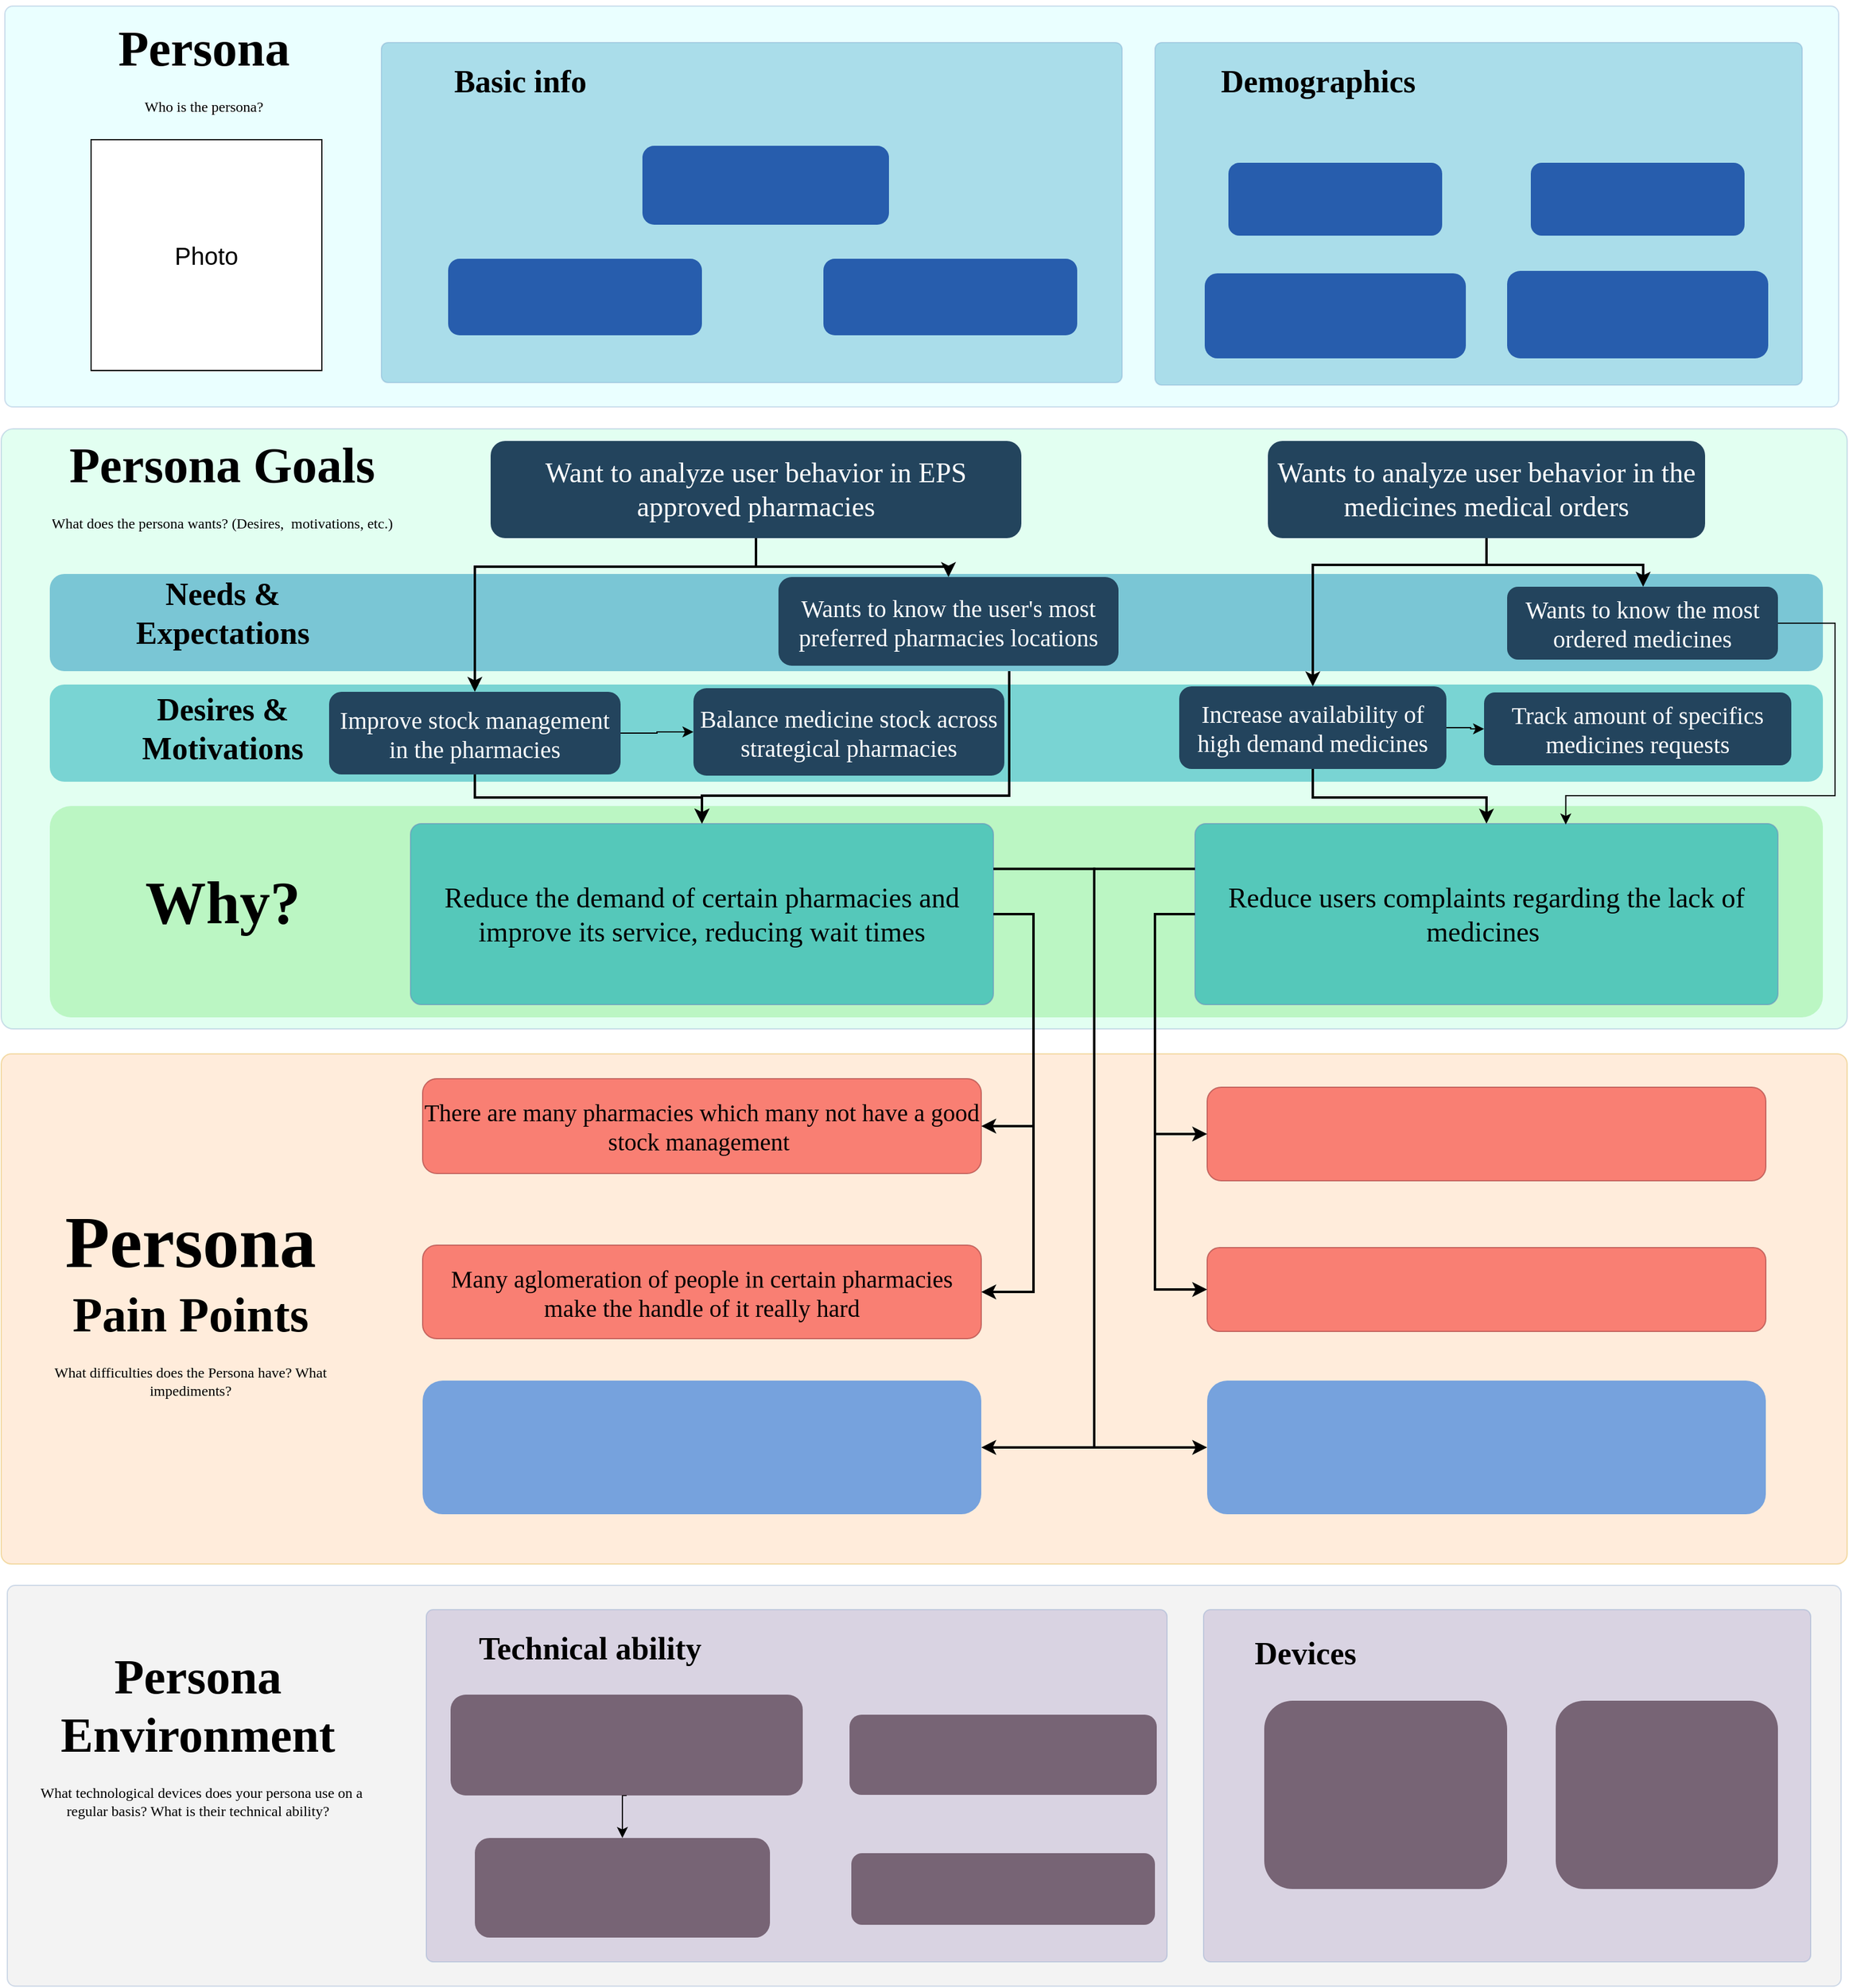 <mxfile version="28.1.0">
  <diagram id="FEKjINcDisIPV5KZee3t" name="Page-1">
    <mxGraphModel dx="790" dy="488" grid="1" gridSize="10" guides="1" tooltips="1" connect="1" arrows="1" fold="1" page="1" pageScale="1" pageWidth="827" pageHeight="1169" math="0" shadow="0">
      <root>
        <mxCell id="0" />
        <mxCell id="1" parent="0" />
        <mxCell id="aELBI8OFU14AnCiIAI6i-1" value="" style="fillColor=#B8FDFF;strokeColor=#6c8ebf;opacity=30;rounded=1;arcSize=2;" parent="1" vertex="1">
          <mxGeometry x="73" y="110" width="1510" height="330" as="geometry" />
        </mxCell>
        <mxCell id="aELBI8OFU14AnCiIAI6i-2" value="" style="fillColor=#9EFFCF;strokeColor=#6c8ebf;opacity=30;rounded=1;arcSize=2;" parent="1" vertex="1">
          <mxGeometry x="70" y="458" width="1520" height="494" as="geometry" />
        </mxCell>
        <mxCell id="aELBI8OFU14AnCiIAI6i-3" value="" style="fillColor=#81E87D;strokeColor=none;opacity=40;rounded=1;arcSize=10;" parent="1" vertex="1">
          <mxGeometry x="110" y="768.5" width="1460" height="174" as="geometry" />
        </mxCell>
        <mxCell id="aELBI8OFU14AnCiIAI6i-4" value="" style="fillColor=#12AAB5;strokeColor=none;opacity=50;rounded=1;" parent="1" vertex="1">
          <mxGeometry x="110" y="668.5" width="1460" height="80" as="geometry" />
        </mxCell>
        <mxCell id="aELBI8OFU14AnCiIAI6i-5" value="" style="fillColor=#158EBA;strokeColor=none;opacity=50;rounded=1;" parent="1" vertex="1">
          <mxGeometry x="110" y="577.5" width="1460" height="80" as="geometry" />
        </mxCell>
        <mxCell id="aELBI8OFU14AnCiIAI6i-6" value="Wants to analyze user behavior in the medicines medical orders" style="rounded=1;fillColor=#23445D;gradientColor=none;strokeColor=none;fontColor=#FFFFFF;fontStyle=0;fontFamily=Tahoma;fontSize=23;whiteSpace=wrap;" parent="1" vertex="1">
          <mxGeometry x="1113" y="468" width="360" height="80" as="geometry" />
        </mxCell>
        <mxCell id="aELBI8OFU14AnCiIAI6i-7" value="Want to analyze user behavior in EPS approved pharmacies" style="rounded=1;fillColor=#23445D;gradientColor=none;strokeColor=none;fontColor=#FFFFFF;fontStyle=0;fontFamily=Tahoma;fontSize=23;whiteSpace=wrap;" parent="1" vertex="1">
          <mxGeometry x="473" y="468" width="437" height="80" as="geometry" />
        </mxCell>
        <mxCell id="aELBI8OFU14AnCiIAI6i-8" value="" style="edgeStyle=orthogonalEdgeStyle;rounded=0;html=1;jettySize=auto;orthogonalLoop=1;" parent="1" source="aELBI8OFU14AnCiIAI6i-9" target="aELBI8OFU14AnCiIAI6i-10" edge="1">
          <mxGeometry relative="1" as="geometry" />
        </mxCell>
        <mxCell id="aELBI8OFU14AnCiIAI6i-9" value="Improve stock management in the pharmacies" style="rounded=1;fillColor=#23445D;gradientColor=none;strokeColor=none;fontColor=#FFFFFF;fontStyle=0;fontFamily=Tahoma;fontSize=20;whiteSpace=wrap;" parent="1" vertex="1">
          <mxGeometry x="340" y="674.5" width="240" height="68" as="geometry" />
        </mxCell>
        <mxCell id="aELBI8OFU14AnCiIAI6i-10" value="Balance medicine stock across strategical pharmacies" style="rounded=1;fillColor=#23445D;gradientColor=none;strokeColor=none;fontColor=#FFFFFF;fontStyle=0;fontFamily=Tahoma;fontSize=20;whiteSpace=wrap;" parent="1" vertex="1">
          <mxGeometry x="640" y="671.5" width="256" height="72" as="geometry" />
        </mxCell>
        <mxCell id="aELBI8OFU14AnCiIAI6i-11" value="Wants to know the user&#39;s most preferred pharmacies locations" style="rounded=1;fillColor=#23445D;gradientColor=none;strokeColor=none;fontColor=#FFFFFF;fontStyle=0;fontFamily=Tahoma;fontSize=20;whiteSpace=wrap;" parent="1" vertex="1">
          <mxGeometry x="710" y="580" width="280" height="73" as="geometry" />
        </mxCell>
        <mxCell id="URBacpaCe1M2qzBG3RH--4" value="" style="edgeStyle=orthogonalEdgeStyle;rounded=0;orthogonalLoop=1;jettySize=auto;html=1;" edge="1" parent="1" source="aELBI8OFU14AnCiIAI6i-12" target="URBacpaCe1M2qzBG3RH--1">
          <mxGeometry relative="1" as="geometry" />
        </mxCell>
        <mxCell id="aELBI8OFU14AnCiIAI6i-12" value="Increase availability of high demand medicines" style="rounded=1;fillColor=#23445D;gradientColor=none;strokeColor=none;fontColor=#FFFFFF;fontStyle=0;fontFamily=Tahoma;fontSize=20;whiteSpace=wrap;" parent="1" vertex="1">
          <mxGeometry x="1040" y="670" width="220" height="68" as="geometry" />
        </mxCell>
        <mxCell id="aELBI8OFU14AnCiIAI6i-13" value="Wants to know the most ordered medicines" style="rounded=1;fillColor=#23445D;gradientColor=none;strokeColor=none;fontColor=#FFFFFF;fontStyle=0;fontFamily=Tahoma;fontSize=20;whiteSpace=wrap;" parent="1" vertex="1">
          <mxGeometry x="1310" y="588" width="223" height="60" as="geometry" />
        </mxCell>
        <mxCell id="aELBI8OFU14AnCiIAI6i-14" value="" style="edgeStyle=elbowEdgeStyle;elbow=vertical;strokeWidth=2;rounded=0;entryX=0.5;entryY=0;exitX=0.5;exitY=1;" parent="1" source="aELBI8OFU14AnCiIAI6i-7" target="aELBI8OFU14AnCiIAI6i-9" edge="1">
          <mxGeometry x="-33" y="267.5" width="100" height="100" as="geometry">
            <mxPoint x="-33" y="367.5" as="sourcePoint" />
            <mxPoint x="472" y="587.5" as="targetPoint" />
            <Array as="points">
              <mxPoint x="560" y="571.5" />
            </Array>
          </mxGeometry>
        </mxCell>
        <mxCell id="aELBI8OFU14AnCiIAI6i-15" value="" style="edgeStyle=elbowEdgeStyle;elbow=vertical;strokeWidth=2;rounded=0;entryX=0.5;entryY=0;exitX=0.5;exitY=1;" parent="1" source="aELBI8OFU14AnCiIAI6i-7" target="aELBI8OFU14AnCiIAI6i-11" edge="1">
          <mxGeometry x="-33" y="267.5" width="100" height="100" as="geometry">
            <mxPoint x="-33" y="367.5" as="sourcePoint" />
            <mxPoint x="822" y="587.5" as="targetPoint" />
            <Array as="points">
              <mxPoint x="647" y="571.5" />
            </Array>
          </mxGeometry>
        </mxCell>
        <mxCell id="aELBI8OFU14AnCiIAI6i-16" value="" style="edgeStyle=elbowEdgeStyle;elbow=vertical;strokeWidth=2;rounded=0;exitX=0.5;exitY=1;" parent="1" source="aELBI8OFU14AnCiIAI6i-6" target="aELBI8OFU14AnCiIAI6i-12" edge="1">
          <mxGeometry x="-187" y="267.5" width="100" height="100" as="geometry">
            <mxPoint x="-187" y="367.5" as="sourcePoint" />
            <mxPoint x="-87" y="267.5" as="targetPoint" />
            <Array as="points">
              <mxPoint x="1150" y="570" />
              <mxPoint x="1230" y="570" />
              <mxPoint x="1220" y="560" />
              <mxPoint x="1230" y="561.5" />
            </Array>
          </mxGeometry>
        </mxCell>
        <mxCell id="aELBI8OFU14AnCiIAI6i-17" value="" style="edgeStyle=elbowEdgeStyle;elbow=vertical;strokeWidth=2;rounded=0;exitX=0.5;exitY=1;" parent="1" source="aELBI8OFU14AnCiIAI6i-6" target="aELBI8OFU14AnCiIAI6i-13" edge="1">
          <mxGeometry x="-187" y="267.5" width="100" height="100" as="geometry">
            <mxPoint x="-187" y="367.5" as="sourcePoint" />
            <mxPoint x="-87" y="267.5" as="targetPoint" />
            <Array as="points">
              <mxPoint x="1422" y="570" />
              <mxPoint x="1400" y="570" />
              <mxPoint x="1310" y="561.5" />
            </Array>
          </mxGeometry>
        </mxCell>
        <mxCell id="aELBI8OFU14AnCiIAI6i-18" value="&lt;h1&gt;&lt;font style=&quot;font-size: 41px&quot;&gt;Persona Goals&lt;/font&gt;&lt;/h1&gt;&lt;p&gt;What does the persona wants? (Desires,&amp;nbsp; motivations, etc.)&lt;/p&gt;" style="text;html=1;strokeColor=none;fillColor=none;spacing=5;spacingTop=-20;whiteSpace=wrap;overflow=hidden;rounded=0;fontFamily=Tahoma;align=center;" parent="1" vertex="1">
          <mxGeometry x="87" y="457.5" width="330" height="120" as="geometry" />
        </mxCell>
        <mxCell id="aELBI8OFU14AnCiIAI6i-19" value="&lt;h1 style=&quot;font-size: 26px;&quot;&gt;&lt;font style=&quot;font-size: 26px;&quot;&gt;Needs &amp;amp; Expectations&lt;/font&gt;&lt;/h1&gt;" style="text;html=1;strokeColor=none;fillColor=none;spacing=5;spacingTop=-20;whiteSpace=wrap;overflow=hidden;rounded=0;fontFamily=Tahoma;align=center;fontSize=26;" parent="1" vertex="1">
          <mxGeometry x="143.5" y="572" width="217" height="81" as="geometry" />
        </mxCell>
        <mxCell id="aELBI8OFU14AnCiIAI6i-20" value="&lt;h1 style=&quot;font-size: 26px&quot;&gt;&lt;font style=&quot;font-size: 26px&quot;&gt;Desires &amp;amp; Motivations&lt;/font&gt;&lt;/h1&gt;" style="text;html=1;strokeColor=none;fillColor=none;spacing=5;spacingTop=-20;whiteSpace=wrap;overflow=hidden;rounded=0;fontFamily=Tahoma;align=center;fontSize=26;" parent="1" vertex="1">
          <mxGeometry x="143.5" y="667" width="217" height="81" as="geometry" />
        </mxCell>
        <mxCell id="aELBI8OFU14AnCiIAI6i-21" value="Reduce the demand of certain pharmacies and improve its service, reducing wait times" style="rounded=1;fillColor=#12AAB5;strokeColor=#6c8ebf;fontColor=#000000;fontStyle=0;fontFamily=Tahoma;fontSize=23;labelBackgroundColor=none;opacity=60;arcSize=6;whiteSpace=wrap;" parent="1" vertex="1">
          <mxGeometry x="407" y="783" width="480" height="149" as="geometry" />
        </mxCell>
        <mxCell id="aELBI8OFU14AnCiIAI6i-22" value="&lt;h1 style=&quot;font-size: 50px;&quot;&gt;&lt;font style=&quot;font-size: 50px;&quot;&gt;Why?&lt;/font&gt;&lt;/h1&gt;" style="text;html=1;strokeColor=none;fillColor=none;spacing=5;spacingTop=-20;whiteSpace=wrap;overflow=hidden;rounded=0;fontFamily=Tahoma;align=center;fontSize=50;verticalAlign=middle;" parent="1" vertex="1">
          <mxGeometry x="144" y="772" width="217" height="170" as="geometry" />
        </mxCell>
        <mxCell id="aELBI8OFU14AnCiIAI6i-23" value="Reduce users complaints regarding the lack of medicines " style="rounded=1;fillColor=#12AAB5;strokeColor=#6c8ebf;fontColor=#000000;fontStyle=0;fontFamily=Tahoma;fontSize=23;labelBackgroundColor=none;opacity=60;arcSize=6;whiteSpace=wrap;" parent="1" vertex="1">
          <mxGeometry x="1053" y="783" width="480" height="149" as="geometry" />
        </mxCell>
        <mxCell id="aELBI8OFU14AnCiIAI6i-24" value="" style="fillColor=#FFBF87;strokeColor=#d79b00;opacity=30;rounded=1;arcSize=2;" parent="1" vertex="1">
          <mxGeometry x="70" y="972.5" width="1520" height="420" as="geometry" />
        </mxCell>
        <mxCell id="aELBI8OFU14AnCiIAI6i-25" value="&lt;h1&gt;&lt;font style=&quot;font-size: 60px&quot;&gt;Persona &lt;/font&gt;&lt;font style=&quot;font-size: 40px&quot;&gt;Pain Points&lt;/font&gt;&lt;/h1&gt;&lt;p&gt;What difficulties does the Persona have? What impediments?&lt;/p&gt;" style="text;html=1;strokeColor=none;fillColor=none;spacing=5;spacingTop=-20;whiteSpace=wrap;overflow=hidden;rounded=0;fontFamily=Tahoma;align=center;verticalAlign=middle;" parent="1" vertex="1">
          <mxGeometry x="91" y="971.5" width="270" height="420" as="geometry" />
        </mxCell>
        <mxCell id="aELBI8OFU14AnCiIAI6i-26" value="There are many pharmacies which many not have a good stock management " style="rounded=1;fillColor=#F86459;gradientColor=none;strokeColor=#B85450;fontColor=#000000;fontStyle=0;fontFamily=Tahoma;fontSize=20;whiteSpace=wrap;labelBackgroundColor=none;opacity=80;" parent="1" vertex="1">
          <mxGeometry x="417" y="993" width="460" height="78" as="geometry" />
        </mxCell>
        <mxCell id="aELBI8OFU14AnCiIAI6i-27" value="Many aglomeration of people in certain pharmacies make the handle of it really hard" style="rounded=1;fillColor=#F86459;gradientColor=none;strokeColor=#B85450;fontColor=#000000;fontStyle=0;fontFamily=Tahoma;fontSize=20;whiteSpace=wrap;labelBackgroundColor=none;opacity=80;" parent="1" vertex="1">
          <mxGeometry x="417" y="1130" width="460" height="77" as="geometry" />
        </mxCell>
        <mxCell id="aELBI8OFU14AnCiIAI6i-28" value="" style="rounded=1;fillColor=#F86459;gradientColor=none;strokeColor=#B85450;fontColor=#000000;fontStyle=0;fontFamily=Tahoma;fontSize=20;whiteSpace=wrap;labelBackgroundColor=none;opacity=80;" parent="1" vertex="1">
          <mxGeometry x="1063" y="1132" width="460" height="69" as="geometry" />
        </mxCell>
        <mxCell id="aELBI8OFU14AnCiIAI6i-29" value="" style="rounded=1;fillColor=#F86459;gradientColor=none;strokeColor=#B85450;fontColor=#000000;fontStyle=0;fontFamily=Tahoma;fontSize=20;whiteSpace=wrap;labelBackgroundColor=none;opacity=80;" parent="1" vertex="1">
          <mxGeometry x="1063" y="1000" width="460" height="77" as="geometry" />
        </mxCell>
        <mxCell id="aELBI8OFU14AnCiIAI6i-30" value="" style="edgeStyle=elbowEdgeStyle;elbow=horizontal;strokeWidth=2;rounded=0" parent="1" source="aELBI8OFU14AnCiIAI6i-21" target="aELBI8OFU14AnCiIAI6i-26" edge="1">
          <mxGeometry x="490" y="711.5" width="100" height="100" as="geometry">
            <mxPoint x="930" y="1061.5" as="sourcePoint" />
            <mxPoint x="930" y="1151.5" as="targetPoint" />
            <Array as="points">
              <mxPoint x="920" y="941.5" />
            </Array>
          </mxGeometry>
        </mxCell>
        <mxCell id="aELBI8OFU14AnCiIAI6i-31" value="" style="edgeStyle=elbowEdgeStyle;elbow=horizontal;strokeWidth=2;rounded=0;exitX=1;exitY=0.5;entryX=1;entryY=0.5;" parent="1" source="aELBI8OFU14AnCiIAI6i-21" target="aELBI8OFU14AnCiIAI6i-27" edge="1">
          <mxGeometry x="510" y="731.5" width="100" height="100" as="geometry">
            <mxPoint x="900.0" y="877.5" as="sourcePoint" />
            <mxPoint x="897" y="1041.5" as="targetPoint" />
            <Array as="points">
              <mxPoint x="920" y="1001.5" />
            </Array>
          </mxGeometry>
        </mxCell>
        <mxCell id="aELBI8OFU14AnCiIAI6i-32" value="" style="edgeStyle=orthogonalEdgeStyle;elbow=horizontal;strokeWidth=2;rounded=0;exitX=1;exitY=0.25;entryX=0;entryY=0.5;" parent="1" source="aELBI8OFU14AnCiIAI6i-21" target="aELBI8OFU14AnCiIAI6i-41" edge="1">
          <mxGeometry x="530" y="761.5" width="100" height="100" as="geometry">
            <mxPoint x="1680" y="911.5" as="sourcePoint" />
            <mxPoint x="877.143" y="1318.214" as="targetPoint" />
            <Array as="points">
              <mxPoint x="970" y="819.5" />
              <mxPoint x="970" y="1296.5" />
            </Array>
          </mxGeometry>
        </mxCell>
        <mxCell id="aELBI8OFU14AnCiIAI6i-33" value="" style="edgeStyle=orthogonalEdgeStyle;elbow=horizontal;strokeWidth=2;rounded=0;entryX=1;entryY=0.5;exitX=0;exitY=0.25;" parent="1" source="aELBI8OFU14AnCiIAI6i-23" target="aELBI8OFU14AnCiIAI6i-40" edge="1">
          <mxGeometry x="540" y="771.5" width="100" height="100" as="geometry">
            <mxPoint x="1660" y="858.5" as="sourcePoint" />
            <mxPoint x="1062.857" y="1316.786" as="targetPoint" />
            <Array as="points">
              <mxPoint x="970" y="819.5" />
              <mxPoint x="970" y="1296.5" />
            </Array>
          </mxGeometry>
        </mxCell>
        <mxCell id="aELBI8OFU14AnCiIAI6i-34" value="" style="edgeStyle=elbowEdgeStyle;elbow=horizontal;strokeWidth=2;rounded=0;entryX=0;entryY=0.5;exitX=0;exitY=0.5;" parent="1" source="aELBI8OFU14AnCiIAI6i-23" target="aELBI8OFU14AnCiIAI6i-29" edge="1">
          <mxGeometry x="580" y="811.5" width="100" height="100" as="geometry">
            <mxPoint x="1063" y="868.214" as="sourcePoint" />
            <mxPoint x="1073" y="1146.786" as="targetPoint" />
            <Array as="points">
              <mxPoint x="1020" y="1011.5" />
            </Array>
          </mxGeometry>
        </mxCell>
        <mxCell id="aELBI8OFU14AnCiIAI6i-35" value="" style="edgeStyle=elbowEdgeStyle;elbow=horizontal;strokeWidth=2;rounded=0;entryX=0;entryY=0.5;exitX=0;exitY=0.5;" parent="1" source="aELBI8OFU14AnCiIAI6i-23" target="aELBI8OFU14AnCiIAI6i-28" edge="1">
          <mxGeometry x="590" y="821.5" width="100" height="100" as="geometry">
            <mxPoint x="1063" y="868.214" as="sourcePoint" />
            <mxPoint x="1073" y="1086.786" as="targetPoint" />
            <Array as="points">
              <mxPoint x="1020" y="971.5" />
            </Array>
          </mxGeometry>
        </mxCell>
        <mxCell id="aELBI8OFU14AnCiIAI6i-37" value="" style="edgeStyle=elbowEdgeStyle;elbow=vertical;strokeWidth=2;rounded=0;entryX=0.5;entryY=0;exitX=0.5;exitY=1;" parent="1" source="aELBI8OFU14AnCiIAI6i-12" target="aELBI8OFU14AnCiIAI6i-23" edge="1">
          <mxGeometry x="630" y="861.5" width="100" height="100" as="geometry">
            <mxPoint x="1478.471" y="657.676" as="sourcePoint" />
            <mxPoint x="1303.176" y="792.971" as="targetPoint" />
            <Array as="points">
              <mxPoint x="1420" y="761.5" />
              <mxPoint x="1390" y="771.5" />
            </Array>
          </mxGeometry>
        </mxCell>
        <mxCell id="aELBI8OFU14AnCiIAI6i-38" value="" style="edgeStyle=elbowEdgeStyle;elbow=vertical;strokeWidth=2;rounded=0;entryX=0.5;entryY=0;exitX=0.5;exitY=1;" parent="1" source="aELBI8OFU14AnCiIAI6i-9" target="aELBI8OFU14AnCiIAI6i-21" edge="1">
          <mxGeometry x="-18" y="985.5" width="100" height="100" as="geometry">
            <mxPoint x="470" y="771.5" as="sourcePoint" />
            <mxPoint x="645" y="907.5" as="targetPoint" />
            <Array as="points">
              <mxPoint x="570" y="761.5" />
              <mxPoint x="742" y="895.5" />
            </Array>
          </mxGeometry>
        </mxCell>
        <mxCell id="aELBI8OFU14AnCiIAI6i-39" value="" style="edgeStyle=elbowEdgeStyle;elbow=vertical;strokeWidth=2;rounded=0;entryX=0.5;entryY=0;" parent="1" source="aELBI8OFU14AnCiIAI6i-5" target="aELBI8OFU14AnCiIAI6i-21" edge="1">
          <mxGeometry x="-27" y="960" width="100" height="100" as="geometry">
            <mxPoint x="821" y="756" as="sourcePoint" />
            <mxPoint x="646" y="791.5" as="targetPoint" />
            <Array as="points">
              <mxPoint x="900" y="760" />
              <mxPoint x="770" y="760" />
              <mxPoint x="750" y="760" />
              <mxPoint x="750" y="761.5" />
            </Array>
          </mxGeometry>
        </mxCell>
        <mxCell id="aELBI8OFU14AnCiIAI6i-40" value="" style="rounded=1;fillColor=#5490DE;strokeColor=none;fontColor=#000000;fontStyle=0;fontFamily=Tahoma;fontSize=20;whiteSpace=wrap;spacingLeft=10;spacingRight=10;opacity=80;" parent="1" vertex="1">
          <mxGeometry x="417" y="1241.5" width="460" height="110" as="geometry" />
        </mxCell>
        <mxCell id="aELBI8OFU14AnCiIAI6i-41" value="" style="rounded=1;fillColor=#5490DE;strokeColor=none;fontColor=#000000;fontStyle=0;fontFamily=Tahoma;fontSize=20;whiteSpace=wrap;spacingLeft=10;spacingRight=10;opacity=80;" parent="1" vertex="1">
          <mxGeometry x="1063" y="1241.5" width="460" height="110" as="geometry" />
        </mxCell>
        <mxCell id="aELBI8OFU14AnCiIAI6i-42" value="&lt;h1&gt;&lt;font style=&quot;font-size: 41px&quot;&gt;Persona&lt;/font&gt;&lt;/h1&gt;&lt;p&gt;Who is the persona?&lt;/p&gt;" style="text;html=1;strokeColor=none;fillColor=none;spacing=5;spacingTop=-20;whiteSpace=wrap;overflow=hidden;rounded=0;fontFamily=Tahoma;align=center;" parent="1" vertex="1">
          <mxGeometry x="91" y="115" width="292" height="110" as="geometry" />
        </mxCell>
        <mxCell id="aELBI8OFU14AnCiIAI6i-43" value="" style="fillColor=#158EBA;strokeColor=#6c8ebf;opacity=30;rounded=1;arcSize=2;" parent="1" vertex="1">
          <mxGeometry x="1020" y="140" width="533" height="282" as="geometry" />
        </mxCell>
        <mxCell id="aELBI8OFU14AnCiIAI6i-44" value="&lt;h1 style=&quot;font-size: 26px&quot;&gt;&lt;font style=&quot;font-size: 26px&quot;&gt;Demographics&lt;/font&gt;&lt;/h1&gt;" style="text;html=1;strokeColor=none;fillColor=none;spacing=5;spacingTop=-20;whiteSpace=wrap;overflow=hidden;rounded=0;fontFamily=Tahoma;align=center;fontSize=26;" parent="1" vertex="1">
          <mxGeometry x="1040" y="150" width="229" height="50" as="geometry" />
        </mxCell>
        <mxCell id="aELBI8OFU14AnCiIAI6i-45" value="" style="rounded=1;fillColor=#275DAD;gradientColor=none;strokeColor=none;fontColor=#FFFFFF;fontStyle=0;fontFamily=Tahoma;fontSize=23;whiteSpace=wrap;" parent="1" vertex="1">
          <mxGeometry x="1080.5" y="239" width="176" height="60" as="geometry" />
        </mxCell>
        <mxCell id="aELBI8OFU14AnCiIAI6i-47" value="" style="rounded=1;fillColor=#275DAD;gradientColor=none;strokeColor=none;fontColor=#FFFFFF;fontStyle=0;fontFamily=Tahoma;fontSize=23;whiteSpace=wrap;" parent="1" vertex="1">
          <mxGeometry x="1061" y="330" width="215" height="70" as="geometry" />
        </mxCell>
        <mxCell id="aELBI8OFU14AnCiIAI6i-48" value="" style="fillColor=#158EBA;strokeColor=#6c8ebf;opacity=30;rounded=1;arcSize=2;" parent="1" vertex="1">
          <mxGeometry x="383" y="140" width="610" height="280" as="geometry" />
        </mxCell>
        <mxCell id="aELBI8OFU14AnCiIAI6i-49" value="&lt;h1 style=&quot;font-size: 26px&quot;&gt;&lt;font style=&quot;font-size: 26px&quot;&gt;Basic info&lt;/font&gt;&lt;/h1&gt;" style="text;html=1;strokeColor=none;fillColor=none;spacing=5;spacingTop=-20;whiteSpace=wrap;overflow=hidden;rounded=0;fontFamily=Tahoma;align=center;fontSize=26;" parent="1" vertex="1">
          <mxGeometry x="383" y="150" width="229" height="50" as="geometry" />
        </mxCell>
        <mxCell id="aELBI8OFU14AnCiIAI6i-50" value="" style="rounded=1;fillColor=#275DAD;gradientColor=none;strokeColor=none;fontColor=#FFFFFF;fontStyle=0;fontFamily=Tahoma;fontSize=23;whiteSpace=wrap;" parent="1" vertex="1">
          <mxGeometry x="598" y="225" width="203" height="65" as="geometry" />
        </mxCell>
        <mxCell id="aELBI8OFU14AnCiIAI6i-51" value="" style="fillColor=#D6D6D6;strokeColor=#6c8ebf;opacity=30;rounded=1;arcSize=2;" parent="1" vertex="1">
          <mxGeometry x="75" y="1410" width="1510" height="330" as="geometry" />
        </mxCell>
        <mxCell id="aELBI8OFU14AnCiIAI6i-52" value="&lt;h1&gt;&lt;font style=&quot;font-size: 40px&quot;&gt;Persona Environment&lt;/font&gt;&lt;/h1&gt;&lt;p&gt;&amp;nbsp;&amp;nbsp;&lt;span&gt;What technological devices does your persona use on a regular basis? What is their technical ability?&lt;/span&gt;&lt;/p&gt;" style="text;html=1;strokeColor=none;fillColor=none;spacing=5;spacingTop=-20;whiteSpace=wrap;overflow=hidden;rounded=0;fontFamily=Tahoma;align=center;verticalAlign=middle;" parent="1" vertex="1">
          <mxGeometry x="91" y="1430" width="282" height="220" as="geometry" />
        </mxCell>
        <mxCell id="aELBI8OFU14AnCiIAI6i-53" value="" style="fillColor=#9C89B8;strokeColor=#6c8ebf;opacity=30;rounded=1;arcSize=2;" parent="1" vertex="1">
          <mxGeometry x="420" y="1430" width="610" height="290" as="geometry" />
        </mxCell>
        <mxCell id="aELBI8OFU14AnCiIAI6i-54" value="&lt;h1 style=&quot;font-size: 26px&quot;&gt;&lt;font style=&quot;font-size: 26px&quot;&gt;Technical ability&lt;/font&gt;&lt;/h1&gt;" style="text;html=1;strokeColor=none;fillColor=none;spacing=5;spacingTop=-20;whiteSpace=wrap;overflow=hidden;rounded=0;fontFamily=Tahoma;align=center;fontSize=26;" parent="1" vertex="1">
          <mxGeometry x="430" y="1440" width="250" height="81" as="geometry" />
        </mxCell>
        <mxCell id="aELBI8OFU14AnCiIAI6i-55" value="" style="fillColor=#9C89B8;strokeColor=#6c8ebf;opacity=30;rounded=1;arcSize=2;" parent="1" vertex="1">
          <mxGeometry x="1060" y="1430" width="500" height="290" as="geometry" />
        </mxCell>
        <mxCell id="aELBI8OFU14AnCiIAI6i-56" value="&lt;h1 style=&quot;font-size: 26px&quot;&gt;&lt;font style=&quot;font-size: 26px&quot;&gt;Devices&lt;/font&gt;&lt;/h1&gt;" style="text;html=1;strokeColor=none;fillColor=none;spacing=5;spacingTop=-20;whiteSpace=wrap;overflow=hidden;rounded=0;fontFamily=Tahoma;align=center;fontSize=26;" parent="1" vertex="1">
          <mxGeometry x="1019" y="1444" width="250" height="81" as="geometry" />
        </mxCell>
        <mxCell id="aELBI8OFU14AnCiIAI6i-61" value="" style="rounded=1;fillColor=#275DAD;gradientColor=none;strokeColor=none;fontColor=#FFFFFF;fontStyle=0;fontFamily=Tahoma;fontSize=23;whiteSpace=wrap;" parent="1" vertex="1">
          <mxGeometry x="438" y="318" width="209" height="63" as="geometry" />
        </mxCell>
        <mxCell id="aELBI8OFU14AnCiIAI6i-62" value="" style="rounded=1;fillColor=#275DAD;gradientColor=none;strokeColor=none;fontColor=#FFFFFF;fontStyle=0;fontFamily=Tahoma;fontSize=23;whiteSpace=wrap;" parent="1" vertex="1">
          <mxGeometry x="747" y="318" width="209" height="63" as="geometry" />
        </mxCell>
        <mxCell id="aELBI8OFU14AnCiIAI6i-63" value="" style="rounded=1;fillColor=#275DAD;gradientColor=none;strokeColor=none;fontColor=#FFFFFF;fontStyle=0;fontFamily=Tahoma;fontSize=23;whiteSpace=wrap;" parent="1" vertex="1">
          <mxGeometry x="1310" y="328" width="215" height="72" as="geometry" />
        </mxCell>
        <mxCell id="aELBI8OFU14AnCiIAI6i-65" value="" style="rounded=1;fillColor=#60495A;strokeColor=none;fontColor=#FFFFFF;fontStyle=0;fontFamily=Tahoma;fontSize=20;whiteSpace=wrap;spacingLeft=10;spacingRight=10;opacity=80;" parent="1" vertex="1">
          <mxGeometry x="1110" y="1505" width="200" height="155" as="geometry" />
        </mxCell>
        <mxCell id="aELBI8OFU14AnCiIAI6i-66" value="" style="rounded=1;fillColor=#60495A;strokeColor=none;fontColor=#FFFFFF;fontStyle=0;fontFamily=Tahoma;fontSize=20;whiteSpace=wrap;spacingLeft=10;spacingRight=10;opacity=80;" parent="1" vertex="1">
          <mxGeometry x="1350" y="1505" width="183" height="155" as="geometry" />
        </mxCell>
        <mxCell id="aELBI8OFU14AnCiIAI6i-75" style="edgeStyle=orthogonalEdgeStyle;rounded=0;html=1;exitX=0.5;exitY=1;exitDx=0;exitDy=0;entryX=0.5;entryY=0;entryDx=0;entryDy=0;jettySize=auto;orthogonalLoop=1;" parent="1" source="aELBI8OFU14AnCiIAI6i-68" target="aELBI8OFU14AnCiIAI6i-74" edge="1">
          <mxGeometry relative="1" as="geometry" />
        </mxCell>
        <mxCell id="aELBI8OFU14AnCiIAI6i-68" value="" style="rounded=1;fillColor=#60495A;strokeColor=none;fontColor=#FFFFFF;fontStyle=0;fontFamily=Tahoma;fontSize=20;whiteSpace=wrap;spacingLeft=10;spacingRight=10;opacity=80;" parent="1" vertex="1">
          <mxGeometry x="440" y="1500" width="290" height="83" as="geometry" />
        </mxCell>
        <mxCell id="aELBI8OFU14AnCiIAI6i-69" value="" style="rounded=1;fillColor=#60495A;strokeColor=none;fontColor=#FFFFFF;fontStyle=0;fontFamily=Tahoma;fontSize=20;whiteSpace=wrap;spacingLeft=10;spacingRight=10;opacity=80;" parent="1" vertex="1">
          <mxGeometry x="768.5" y="1516.5" width="253" height="66" as="geometry" />
        </mxCell>
        <mxCell id="aELBI8OFU14AnCiIAI6i-71" value="" style="rounded=1;fillColor=#60495A;strokeColor=none;fontColor=#FFFFFF;fontStyle=0;fontFamily=Tahoma;fontSize=20;whiteSpace=wrap;spacingLeft=10;spacingRight=10;opacity=80;" parent="1" vertex="1">
          <mxGeometry x="770" y="1630.5" width="250" height="59" as="geometry" />
        </mxCell>
        <mxCell id="aELBI8OFU14AnCiIAI6i-74" value="" style="rounded=1;fillColor=#60495A;strokeColor=none;fontColor=#FFFFFF;fontStyle=0;fontFamily=Tahoma;fontSize=20;whiteSpace=wrap;spacingLeft=10;spacingRight=10;opacity=80;" parent="1" vertex="1">
          <mxGeometry x="460" y="1618" width="243" height="82" as="geometry" />
        </mxCell>
        <mxCell id="aELBI8OFU14AnCiIAI6i-80" value="&lt;font color=&quot;#000000&quot;&gt;Photo&lt;/font&gt;" style="rounded=0;whiteSpace=wrap;html=1;fillColor=#FFFFFF;fontSize=20;fontColor=#FFFFFF;" parent="1" vertex="1">
          <mxGeometry x="144" y="220" width="190" height="190" as="geometry" />
        </mxCell>
        <mxCell id="aELBI8OFU14AnCiIAI6i-81" value="" style="rounded=1;fillColor=#275DAD;gradientColor=none;strokeColor=none;fontColor=#FFFFFF;fontStyle=0;fontFamily=Tahoma;fontSize=23;whiteSpace=wrap;" parent="1" vertex="1">
          <mxGeometry x="1329.5" y="239" width="176" height="60" as="geometry" />
        </mxCell>
        <mxCell id="URBacpaCe1M2qzBG3RH--1" value="Track amount of specifics medicines requests" style="rounded=1;fillColor=#23445D;gradientColor=none;strokeColor=none;fontColor=#FFFFFF;fontStyle=0;fontFamily=Tahoma;fontSize=20;whiteSpace=wrap;" vertex="1" parent="1">
          <mxGeometry x="1291" y="675" width="253" height="60" as="geometry" />
        </mxCell>
        <mxCell id="URBacpaCe1M2qzBG3RH--5" style="edgeStyle=orthogonalEdgeStyle;rounded=0;orthogonalLoop=1;jettySize=auto;html=1;entryX=0.636;entryY=0.005;entryDx=0;entryDy=0;entryPerimeter=0;" edge="1" parent="1" source="aELBI8OFU14AnCiIAI6i-13" target="aELBI8OFU14AnCiIAI6i-23">
          <mxGeometry relative="1" as="geometry">
            <Array as="points">
              <mxPoint x="1580" y="618" />
              <mxPoint x="1580" y="760" />
              <mxPoint x="1358" y="760" />
            </Array>
          </mxGeometry>
        </mxCell>
      </root>
    </mxGraphModel>
  </diagram>
</mxfile>
